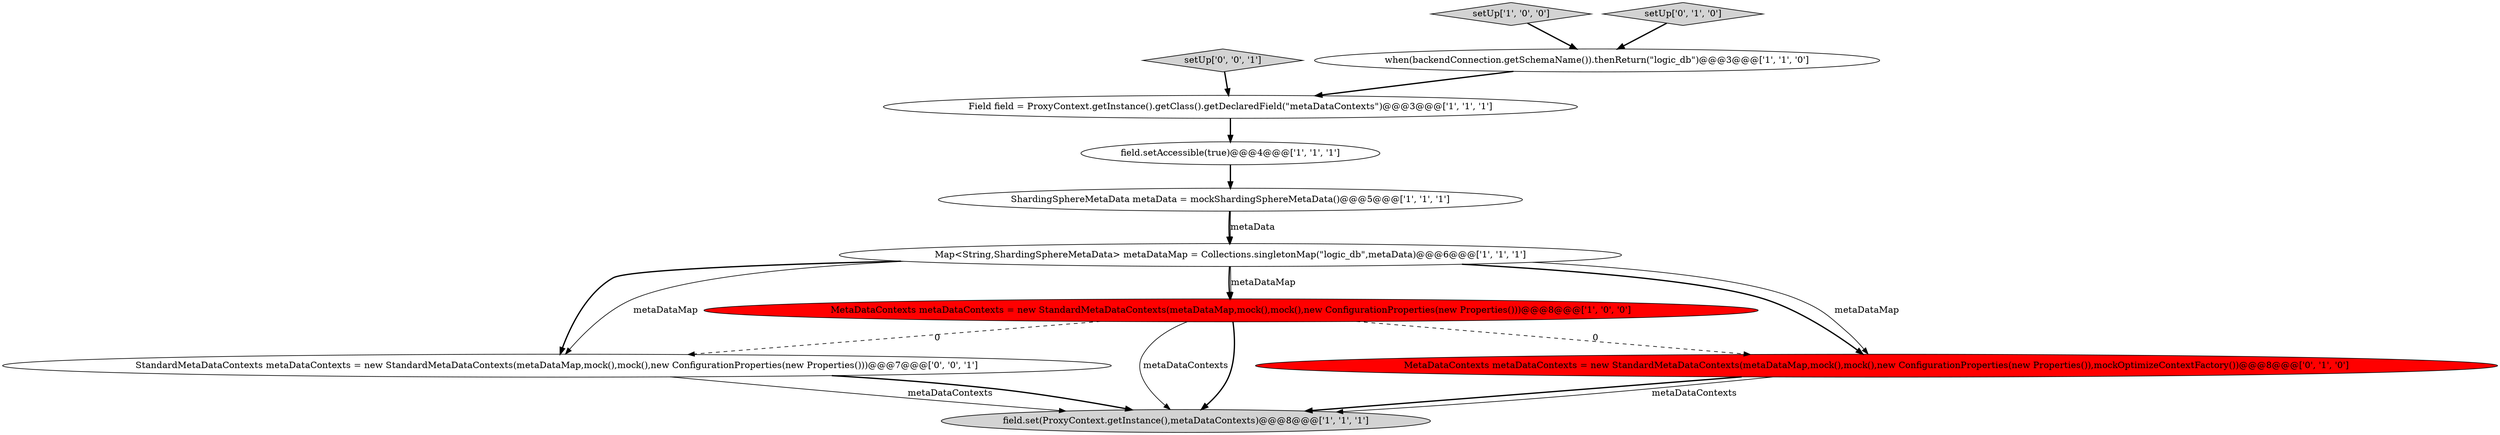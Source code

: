 digraph {
3 [style = filled, label = "Map<String,ShardingSphereMetaData> metaDataMap = Collections.singletonMap(\"logic_db\",metaData)@@@6@@@['1', '1', '1']", fillcolor = white, shape = ellipse image = "AAA0AAABBB1BBB"];
1 [style = filled, label = "setUp['1', '0', '0']", fillcolor = lightgray, shape = diamond image = "AAA0AAABBB1BBB"];
2 [style = filled, label = "ShardingSphereMetaData metaData = mockShardingSphereMetaData()@@@5@@@['1', '1', '1']", fillcolor = white, shape = ellipse image = "AAA0AAABBB1BBB"];
5 [style = filled, label = "Field field = ProxyContext.getInstance().getClass().getDeclaredField(\"metaDataContexts\")@@@3@@@['1', '1', '1']", fillcolor = white, shape = ellipse image = "AAA0AAABBB1BBB"];
10 [style = filled, label = "StandardMetaDataContexts metaDataContexts = new StandardMetaDataContexts(metaDataMap,mock(),mock(),new ConfigurationProperties(new Properties()))@@@7@@@['0', '0', '1']", fillcolor = white, shape = ellipse image = "AAA0AAABBB3BBB"];
8 [style = filled, label = "MetaDataContexts metaDataContexts = new StandardMetaDataContexts(metaDataMap,mock(),mock(),new ConfigurationProperties(new Properties()),mockOptimizeContextFactory())@@@8@@@['0', '1', '0']", fillcolor = red, shape = ellipse image = "AAA1AAABBB2BBB"];
9 [style = filled, label = "setUp['0', '1', '0']", fillcolor = lightgray, shape = diamond image = "AAA0AAABBB2BBB"];
11 [style = filled, label = "setUp['0', '0', '1']", fillcolor = lightgray, shape = diamond image = "AAA0AAABBB3BBB"];
0 [style = filled, label = "field.setAccessible(true)@@@4@@@['1', '1', '1']", fillcolor = white, shape = ellipse image = "AAA0AAABBB1BBB"];
7 [style = filled, label = "when(backendConnection.getSchemaName()).thenReturn(\"logic_db\")@@@3@@@['1', '1', '0']", fillcolor = white, shape = ellipse image = "AAA0AAABBB1BBB"];
4 [style = filled, label = "field.set(ProxyContext.getInstance(),metaDataContexts)@@@8@@@['1', '1', '1']", fillcolor = lightgray, shape = ellipse image = "AAA0AAABBB1BBB"];
6 [style = filled, label = "MetaDataContexts metaDataContexts = new StandardMetaDataContexts(metaDataMap,mock(),mock(),new ConfigurationProperties(new Properties()))@@@8@@@['1', '0', '0']", fillcolor = red, shape = ellipse image = "AAA1AAABBB1BBB"];
6->8 [style = dashed, label="0"];
6->4 [style = solid, label="metaDataContexts"];
2->3 [style = bold, label=""];
0->2 [style = bold, label=""];
3->6 [style = bold, label=""];
9->7 [style = bold, label=""];
1->7 [style = bold, label=""];
6->10 [style = dashed, label="0"];
3->10 [style = bold, label=""];
6->4 [style = bold, label=""];
11->5 [style = bold, label=""];
7->5 [style = bold, label=""];
3->6 [style = solid, label="metaDataMap"];
5->0 [style = bold, label=""];
10->4 [style = solid, label="metaDataContexts"];
3->8 [style = bold, label=""];
10->4 [style = bold, label=""];
8->4 [style = bold, label=""];
3->8 [style = solid, label="metaDataMap"];
2->3 [style = solid, label="metaData"];
3->10 [style = solid, label="metaDataMap"];
8->4 [style = solid, label="metaDataContexts"];
}
